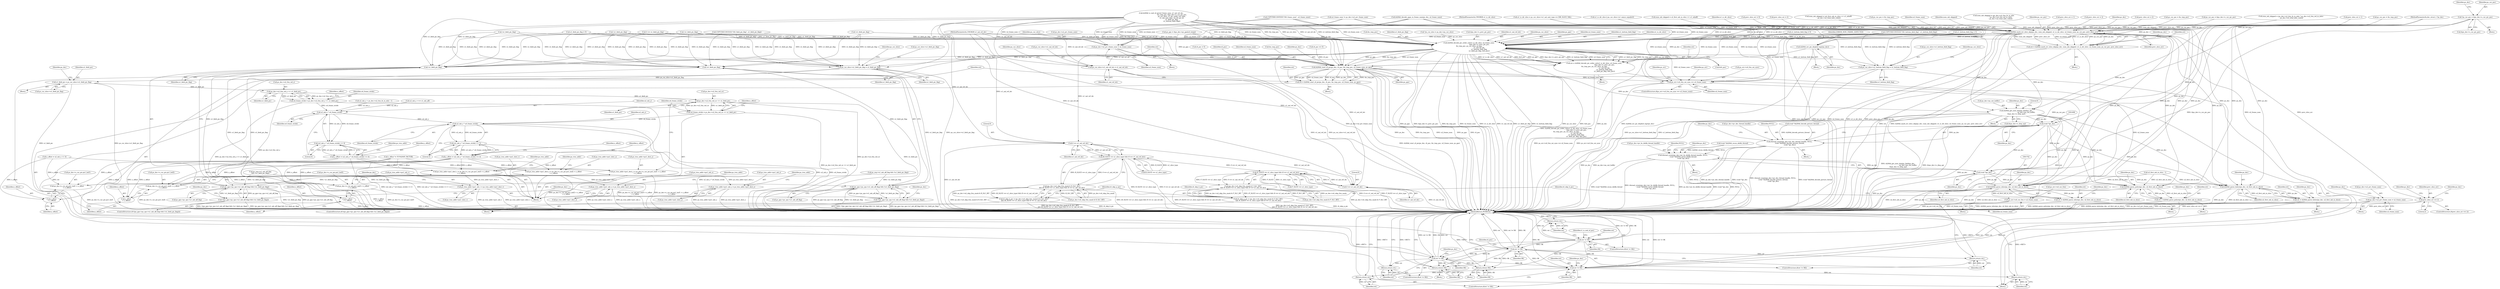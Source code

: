 digraph "0_Android_0b23c81c3dd9ec38f7e6806a3955fed1925541a0_2@pointer" {
"1000485" [label="(Call,*ps_cur_poc = &ps_dec->s_cur_pic_poc)"];
"1001161" [label="(Call,ih264d_mark_err_slice_skip(ps_dec, num_mb_skipped, u1_is_idr_slice, u2_frame_num, ps_cur_poc, prev_slice_err))"];
"1001159" [label="(Call,ret = ih264d_mark_err_slice_skip(ps_dec, num_mb_skipped, u1_is_idr_slice, u2_frame_num, ps_cur_poc, prev_slice_err))"];
"1001247" [label="(Call,ret != OK)"];
"1001250" [label="(Return,return ret;)"];
"1001418" [label="(Call,ret != OK)"];
"1001421" [label="(Return,return ret;)"];
"1001631" [label="(Call,ret != OK)"];
"1001634" [label="(Return,return ret;)"];
"1001882" [label="(Return,return OK;)"];
"1001899" [label="(Return,return OK;)"];
"1002527" [label="(Call,ret != OK)"];
"1002530" [label="(Return,return ret;)"];
"1002587" [label="(Return,return ret;)"];
"1001189" [label="(Call,ps_dec->u2_prv_frame_num = u2_frame_num)"];
"1001202" [label="(Call,prev_slice_err == 2)"];
"1001242" [label="(Call,ih264d_err_pic_dispbuf_mgr(ps_dec))"];
"1001295" [label="(Call,ps_dec->u2_prv_frame_num = u2_frame_num)"];
"1001401" [label="(Call,ih264d_decode_pic_order_cnt(u1_is_idr_slice, u2_frame_num,\n                                           &ps_dec->s_prev_pic_poc,\n &s_tmp_poc, ps_cur_slice, ps_pps,\n                                          u1_nal_ref_idc,\n                                          u1_bottom_field_flag,\n                                          u1_field_pic_flag, &i4_poc))"];
"1001399" [label="(Call,ret = ih264d_decode_pic_order_cnt(u1_is_idr_slice, u2_frame_num,\n                                           &ps_dec->s_prev_pic_poc,\n &s_tmp_poc, ps_cur_slice, ps_pps,\n                                          u1_nal_ref_idc,\n                                          u1_bottom_field_flag,\n                                          u1_field_pic_flag, &i4_poc))"];
"1001489" [label="(Call,ps_cur_slice->u1_field_pic_flag = u1_field_pic_flag)"];
"1001933" [label="(Call,u1_field_pic = ps_cur_slice->u1_field_pic_flag)"];
"1001994" [label="(Call,ps_dec->u2_frm_wd_y << u1_field_pic)"];
"1001992" [label="(Call,u4_frame_stride = ps_dec->u2_frm_wd_y << u1_field_pic)"];
"1002007" [label="(Call,u2_mb_y * u4_frame_stride)"];
"1002006" [label="(Call,(u2_mb_y * u4_frame_stride) << 4)"];
"1002004" [label="(Call,y_offset = (u2_mb_y * u4_frame_stride) << 4)"];
"1002011" [label="(Call,ps_trns_addr->pu1_dest_y = ps_dec->s_cur_pic.pu1_buf1 + x_offset\n + y_offset)"];
"1002070" [label="(Call,ps_trns_addr->pu1_mb_y = ps_trns_addr->pu1_dest_y)"];
"1002015" [label="(Call,ps_dec->s_cur_pic.pu1_buf1 + x_offset\n + y_offset)"];
"1002021" [label="(Call,x_offset\n + y_offset)"];
"1002037" [label="(Call,u2_mb_y * u4_frame_stride)"];
"1002036" [label="(Call,(u2_mb_y * u4_frame_stride) << 3)"];
"1002034" [label="(Call,y_offset = (u2_mb_y * u4_frame_stride) << 3)"];
"1002044" [label="(Call,ps_trns_addr->pu1_dest_u = ps_dec->s_cur_pic.pu1_buf2 + x_offset\n + y_offset)"];
"1002077" [label="(Call,ps_trns_addr->pu1_mb_u = ps_trns_addr->pu1_dest_u)"];
"1002048" [label="(Call,ps_dec->s_cur_pic.pu1_buf2 + x_offset\n + y_offset)"];
"1002054" [label="(Call,x_offset\n + y_offset)"];
"1002057" [label="(Call,ps_trns_addr->pu1_dest_v = ps_dec->s_cur_pic.pu1_buf3 + x_offset\n + y_offset)"];
"1002084" [label="(Call,ps_trns_addr->pu1_mb_v = ps_trns_addr->pu1_dest_v)"];
"1002061" [label="(Call,ps_dec->s_cur_pic.pu1_buf3 + x_offset\n + y_offset)"];
"1002067" [label="(Call,x_offset\n + y_offset)"];
"1002026" [label="(Call,ps_dec->u2_frm_wd_uv << u1_field_pic)"];
"1002024" [label="(Call,u4_frame_stride = ps_dec->u2_frm_wd_uv << u1_field_pic)"];
"1001494" [label="(Call,ps_cur_slice->u1_bottom_field_flag = u1_bottom_field_flag)"];
"1001521" [label="(Call,ps_cur_slice->u1_nal_ref_idc = u1_nal_ref_idc)"];
"1001587" [label="(Call,!u1_field_pic_flag)"];
"1001581" [label="(Call,(ps_pps->ps_sps->u1_mb_aff_flag) && (!u1_field_pic_flag))"];
"1001580" [label="(Call,!((ps_pps->ps_sps->u1_mb_aff_flag) && (!u1_field_pic_flag)))"];
"1001604" [label="(Call,!u1_field_pic_flag)"];
"1001598" [label="(Call,(ps_pps->ps_sps->u1_mb_aff_flag) && (!u1_field_pic_flag))"];
"1001597" [label="(Call,!((ps_pps->ps_sps->u1_mb_aff_flag) && (!u1_field_pic_flag)))"];
"1001623" [label="(Call,ih264d_start_of_pic(ps_dec, i4_poc, &s_tmp_poc, u2_frame_num, ps_pps))"];
"1001621" [label="(Call,ret = ih264d_start_of_pic(ps_dec, i4_poc, &s_tmp_poc, u2_frame_num, ps_pps))"];
"1001642" [label="(Call,ih264d_get_next_display_field(ps_dec,\n                                          ps_dec->ps_out_buffer,\n &(ps_dec->s_disp_op)))"];
"1001697" [label="(Call,(void *)ps_dec)"];
"1001689" [label="(Call,ithread_create(ps_dec->pv_dec_thread_handle, NULL,\n (void *)ih264d_decode_picture_thread,\n (void *)ps_dec))"];
"1001733" [label="(Call,ithread_create(ps_dec->pv_bs_deblk_thread_handle, NULL,\n (void *)ih264d_recon_deblk_thread,\n (void *)ps_dec))"];
"1001741" [label="(Call,(void *)ps_dec)"];
"1002431" [label="(Call,ih264d_parse_islice(ps_dec, u2_first_mb_in_slice))"];
"1002429" [label="(Call,ret = ih264d_parse_islice(ps_dec, u2_first_mb_in_slice))"];
"1002466" [label="(Call,ih264d_parse_pslice(ps_dec, u2_first_mb_in_slice))"];
"1002464" [label="(Call,ret = ih264d_parse_pslice(ps_dec, u2_first_mb_in_slice))"];
"1002500" [label="(Call,ih264d_parse_bslice(ps_dec, u2_first_mb_in_slice))"];
"1002498" [label="(Call,ret = ih264d_parse_bslice(ps_dec, u2_first_mb_in_slice))"];
"1001813" [label="(Call,ps_err->u4_frm_sei_sync == u2_frame_num)"];
"1001829" [label="(Call,ps_err->u4_cur_frm = u2_frame_num)"];
"1001849" [label="(Call,0 == u1_nal_ref_idc)"];
"1001845" [label="(Call,(B_SLICE == u1_slice_type) && (0 == u1_nal_ref_idc))"];
"1001839" [label="(Call,(ps_dec->u4_skip_frm_mask & B_SLC_BIT)\n && (B_SLICE == u1_slice_type) && (0 == u1_nal_ref_idc))"];
"1001837" [label="(Call,i4_skip_b_pic = (ps_dec->u4_skip_frm_mask & B_SLC_BIT)\n && (B_SLICE == u1_slice_type) && (0 == u1_nal_ref_idc))"];
"1001860" [label="(Call,(P_SLICE == u1_slice_type) && (0 == u1_nal_ref_idc))"];
"1001854" [label="(Call,(ps_dec->u4_skip_frm_mask & P_SLC_BIT)\n && (P_SLICE == u1_slice_type) && (0 == u1_nal_ref_idc))"];
"1001852" [label="(Call,i4_skip_p_pic = (ps_dec->u4_skip_frm_mask & P_SLC_BIT)\n && (P_SLICE == u1_slice_type) && (0 == u1_nal_ref_idc))"];
"1001864" [label="(Call,0 == u1_nal_ref_idc)"];
"1001813" [label="(Call,ps_err->u4_frm_sei_sync == u2_frame_num)"];
"1001982" [label="(Call,u2_mb_y > ps_dec->u2_frm_ht_in_mbs - 1)"];
"1001632" [label="(Identifier,ret)"];
"1001408" [label="(Call,&s_tmp_poc)"];
"1001159" [label="(Call,ret = ih264d_mark_err_slice_skip(ps_dec, num_mb_skipped, u1_is_idr_slice, u2_frame_num, ps_cur_poc, prev_slice_err))"];
"1002010" [label="(Literal,4)"];
"1002062" [label="(Call,ps_dec->s_cur_pic.pu1_buf3)"];
"1001734" [label="(Call,ps_dec->pv_bs_deblk_thread_handle)"];
"1001007" [label="(Call,ps_cur_poc = &ps_dec->s_cur_pic_poc)"];
"1001604" [label="(Call,!u1_field_pic_flag)"];
"1001737" [label="(Identifier,NULL)"];
"1001158" [label="(Block,)"];
"1001216" [label="(Identifier,ps_dec)"];
"1001412" [label="(Identifier,u1_nal_ref_idc)"];
"1001496" [label="(Identifier,ps_cur_slice)"];
"1001998" [label="(Identifier,u1_field_pic)"];
"1001598" [label="(Call,(ps_pps->ps_sps->u1_mb_aff_flag) && (!u1_field_pic_flag))"];
"1000464" [label="(Call,COPYTHECONTEXT(\"SH: frame_num\", u2_frame_num))"];
"1001933" [label="(Call,u1_field_pic = ps_cur_slice->u1_field_pic_flag)"];
"1001845" [label="(Call,(B_SLICE == u1_slice_type) && (0 == u1_nal_ref_idc))"];
"1002466" [label="(Call,ih264d_parse_pslice(ps_dec, u2_first_mb_in_slice))"];
"1002588" [label="(Identifier,ret)"];
"1002464" [label="(Call,ret = ih264d_parse_pslice(ps_dec, u2_first_mb_in_slice))"];
"1002526" [label="(ControlStructure,if(ret != OK))"];
"1002085" [label="(Call,ps_trns_addr->pu1_mb_v)"];
"1002027" [label="(Call,ps_dec->u2_frm_wd_uv)"];
"1001587" [label="(Call,!u1_field_pic_flag)"];
"1002094" [label="(Identifier,ps_dec)"];
"1001421" [label="(Return,return ret;)"];
"1000628" [label="(Call,COPYTHECONTEXT(\"SH: field_pic_flag\", u1_field_pic_flag))"];
"1001886" [label="(Block,)"];
"1000994" [label="(Call,num_mb_skipped = (ps_dec->u2_frm_ht_in_mbs * ps_dec->u2_frm_wd_in_mbs)\n - ps_dec->u2_total_mbs_coded)"];
"1000487" [label="(Call,&ps_dec->s_cur_pic_poc)"];
"1002529" [label="(Identifier,OK)"];
"1001031" [label="(Call,prev_slice_err = 1)"];
"1001410" [label="(Identifier,ps_cur_slice)"];
"1001089" [label="(Call,ps_seq->u1_mb_aff_flag\n && (!u1_field_pic_flag))"];
"1002068" [label="(Identifier,x_offset)"];
"1000176" [label="(Call,i4_poc = 0)"];
"1002421" [label="(Block,)"];
"1002471" [label="(Identifier,ps_dec)"];
"1001113" [label="(Call,ps_cur_poc = &s_tmp_poc)"];
"1001690" [label="(Call,ps_dec->pv_dec_thread_handle)"];
"1001830" [label="(Call,ps_err->u4_cur_frm)"];
"1000485" [label="(Call,*ps_cur_poc = &ps_dec->s_cur_pic_poc)"];
"1001883" [label="(Identifier,OK)"];
"1001972" [label="(Call,u2_mb_y <<= u1_mb_aff)"];
"1001034" [label="(Call,num_mb_skipped = u2_first_mb_in_slice << u1_mbaff)"];
"1001241" [label="(Block,)"];
"1002045" [label="(Call,ps_trns_addr->pu1_dest_u)"];
"1001164" [label="(Identifier,u1_is_idr_slice)"];
"1000895" [label="(Call,ih264d_is_end_of_pic(u2_frame_num, u1_nal_ref_idc,\n                                             &s_tmp_poc, &ps_dec->s_cur_pic_poc,\n                                            ps_cur_slice, u1_pic_order_cnt_type,\n                                            u1_nal_unit_type, u4_idr_pic_id,\n                                            u1_field_pic_flag,\n                                            u1_bottom_field_flag))"];
"1000928" [label="(Call,prev_slice_err = 0)"];
"1001623" [label="(Call,ih264d_start_of_pic(ps_dec, i4_poc, &s_tmp_poc, u2_frame_num, ps_pps))"];
"1002009" [label="(Identifier,u4_frame_stride)"];
"1001629" [label="(Identifier,ps_pps)"];
"1001865" [label="(Literal,0)"];
"1000158" [label="(Block,)"];
"1001864" [label="(Call,0 == u1_nal_ref_idc)"];
"1001097" [label="(Call,prev_slice_err = 2)"];
"1001588" [label="(Identifier,u1_field_pic_flag)"];
"1001625" [label="(Identifier,i4_poc)"];
"1001204" [label="(Literal,2)"];
"1002067" [label="(Call,x_offset\n + y_offset)"];
"1001174" [label="(Block,)"];
"1002039" [label="(Identifier,u4_frame_stride)"];
"1002528" [label="(Identifier,ret)"];
"1001131" [label="(Call,num_mb_skipped = (u2_first_mb_in_slice << u1_mbaff)\n - ps_dec->u2_total_mbs_coded)"];
"1000926" [label="(Call,!u1_field_pic_flag)"];
"1001253" [label="(Identifier,i1_is_end_of_poc)"];
"1001596" [label="(ControlStructure,if(!((ps_pps->ps_sps->u1_mb_aff_flag) && (!u1_field_pic_flag))))"];
"1001641" [label="(Block,)"];
"1001415" [label="(Call,&i4_poc)"];
"1002431" [label="(Call,ih264d_parse_islice(ps_dec, u2_first_mb_in_slice))"];
"1002026" [label="(Call,ps_dec->u2_frm_wd_uv << u1_field_pic)"];
"1001840" [label="(Call,ps_dec->u4_skip_frm_mask & B_SLC_BIT)"];
"1002502" [label="(Identifier,u2_first_mb_in_slice)"];
"1001995" [label="(Call,ps_dec->u2_frm_wd_y)"];
"1001854" [label="(Call,(ps_dec->u4_skip_frm_mask & P_SLC_BIT)\n && (P_SLICE == u1_slice_type) && (0 == u1_nal_ref_idc))"];
"1001093" [label="(Call,!u1_field_pic_flag)"];
"1000517" [label="(Call,u1_is_idr_slice || ps_cur_slice->u1_mmco_equalto5)"];
"1002498" [label="(Call,ret = ih264d_parse_bslice(ps_dec, u2_first_mb_in_slice))"];
"1001860" [label="(Call,(P_SLICE == u1_slice_type) && (0 == u1_nal_ref_idc))"];
"1001490" [label="(Call,ps_cur_slice->u1_field_pic_flag)"];
"1001243" [label="(Identifier,ps_dec)"];
"1001039" [label="(Call,ps_cur_poc = &s_tmp_poc)"];
"1002501" [label="(Identifier,ps_dec)"];
"1001597" [label="(Call,!((ps_pps->ps_sps->u1_mb_aff_flag) && (!u1_field_pic_flag)))"];
"1002086" [label="(Identifier,ps_trns_addr)"];
"1001528" [label="(Identifier,ps_cur_slice)"];
"1002527" [label="(Call,ret != OK)"];
"1001581" [label="(Call,(ps_pps->ps_sps->u1_mb_aff_flag) && (!u1_field_pic_flag))"];
"1001746" [label="(Identifier,ps_dec)"];
"1002011" [label="(Call,ps_trns_addr->pu1_dest_y = ps_dec->s_cur_pic.pu1_buf1 + x_offset\n + y_offset)"];
"1001522" [label="(Call,ps_cur_slice->u1_nal_ref_idc)"];
"1001425" [label="(Identifier,i4_poc)"];
"1002016" [label="(Call,ps_dec->s_cur_pic.pu1_buf1)"];
"1001165" [label="(Identifier,u2_frame_num)"];
"1001638" [label="(Identifier,ps_dec)"];
"1001302" [label="(Identifier,ps_cur_slice)"];
"1001247" [label="(Call,ret != OK)"];
"1002013" [label="(Identifier,ps_trns_addr)"];
"1002007" [label="(Call,u2_mb_y * u4_frame_stride)"];
"1002038" [label="(Identifier,u2_mb_y)"];
"1002023" [label="(Identifier,y_offset)"];
"1001743" [label="(Identifier,ps_dec)"];
"1002534" [label="(Identifier,ps_dec)"];
"1002022" [label="(Identifier,x_offset)"];
"1001994" [label="(Call,ps_dec->u2_frm_wd_y << u1_field_pic)"];
"1001163" [label="(Identifier,num_mb_skipped)"];
"1001296" [label="(Call,ps_dec->u2_prv_frame_num)"];
"1001495" [label="(Call,ps_cur_slice->u1_bottom_field_flag)"];
"1002084" [label="(Call,ps_trns_addr->pu1_mb_v = ps_trns_addr->pu1_dest_v)"];
"1001582" [label="(Call,ps_pps->ps_sps->u1_mb_aff_flag)"];
"1001608" [label="(Identifier,ps_dec)"];
"1002433" [label="(Identifier,u2_first_mb_in_slice)"];
"1002021" [label="(Call,x_offset\n + y_offset)"];
"1000422" [label="(Call,ps_pps = &ps_dec->ps_pps[u4_temp])"];
"1001613" [label="(Identifier,ps_dec)"];
"1001100" [label="(Call,num_mb_skipped = (ps_dec->u2_frm_ht_in_mbs\n                            * ps_dec->u2_frm_wd_in_mbs)\n                            - ps_dec->u2_total_mbs_coded)"];
"1001494" [label="(Call,ps_cur_slice->u1_bottom_field_flag = u1_bottom_field_flag)"];
"1002079" [label="(Identifier,ps_trns_addr)"];
"1002024" [label="(Call,u4_frame_stride = ps_dec->u2_frm_wd_uv << u1_field_pic)"];
"1002056" [label="(Identifier,y_offset)"];
"1002467" [label="(Identifier,ps_dec)"];
"1001201" [label="(ControlStructure,if(prev_slice_err == 2))"];
"1001203" [label="(Identifier,prev_slice_err)"];
"1001831" [label="(Identifier,ps_err)"];
"1001294" [label="(Block,)"];
"1000493" [label="(Identifier,ps_dec)"];
"1002587" [label="(Return,return ret;)"];
"1002005" [label="(Identifier,y_offset)"];
"1002055" [label="(Identifier,x_offset)"];
"1001899" [label="(Return,return OK;)"];
"1001693" [label="(Identifier,NULL)"];
"1001202" [label="(Call,prev_slice_err == 2)"];
"1001851" [label="(Identifier,u1_nal_ref_idc)"];
"1001738" [label="(Call,(void *)ih264d_recon_deblk_thread)"];
"1001833" [label="(Identifier,u2_frame_num)"];
"1001934" [label="(Identifier,u1_field_pic)"];
"1001249" [label="(Identifier,OK)"];
"1001498" [label="(Identifier,u1_bottom_field_flag)"];
"1001992" [label="(Call,u4_frame_stride = ps_dec->u2_frm_wd_y << u1_field_pic)"];
"1002430" [label="(Identifier,ret)"];
"1000940" [label="(Call,u2_frame_num != ps_dec->u2_prv_frame_num)"];
"1001411" [label="(Identifier,ps_pps)"];
"1000682" [label="(Call,0 == u1_field_pic_flag)"];
"1001245" [label="(Identifier,ERROR_NEW_FRAME_EXPECTED)"];
"1001489" [label="(Call,ps_cur_slice->u1_field_pic_flag = u1_field_pic_flag)"];
"1002071" [label="(Call,ps_trns_addr->pu1_mb_y)"];
"1001620" [label="(Block,)"];
"1001166" [label="(Identifier,ps_cur_poc)"];
"1001945" [label="(Identifier,ps_dec)"];
"1001398" [label="(Block,)"];
"1001850" [label="(Literal,0)"];
"1002530" [label="(Return,return ret;)"];
"1002081" [label="(Call,ps_trns_addr->pu1_dest_u)"];
"1001900" [label="(Identifier,OK)"];
"1001196" [label="(Identifier,ps_dec)"];
"1001694" [label="(Call,(void *)ih264d_decode_picture_thread)"];
"1002025" [label="(Identifier,u4_frame_stride)"];
"1001882" [label="(Return,return OK;)"];
"1001299" [label="(Identifier,u2_frame_num)"];
"1001418" [label="(Call,ret != OK)"];
"1001521" [label="(Call,ps_cur_slice->u1_nal_ref_idc = u1_nal_ref_idc)"];
"1001622" [label="(Identifier,ret)"];
"1002037" [label="(Call,u2_mb_y * u4_frame_stride)"];
"1002000" [label="(Identifier,x_offset)"];
"1000835" [label="(Call,!u1_field_pic_flag)"];
"1000969" [label="(Call,prev_slice_err = 1)"];
"1002032" [label="(Identifier,x_offset)"];
"1000486" [label="(Identifier,ps_cur_poc)"];
"1002004" [label="(Call,y_offset = (u2_mb_y * u4_frame_stride) << 4)"];
"1002070" [label="(Call,ps_trns_addr->pu1_mb_y = ps_trns_addr->pu1_dest_y)"];
"1001855" [label="(Call,ps_dec->u4_skip_frm_mask & P_SLC_BIT)"];
"1001702" [label="(Identifier,ps_dec)"];
"1001938" [label="(Block,)"];
"1001419" [label="(Identifier,ret)"];
"1000631" [label="(Call,u1_bottom_field_flag = 0)"];
"1002465" [label="(Identifier,ret)"];
"1001128" [label="(Call,prev_slice_err = 2)"];
"1001628" [label="(Identifier,u2_frame_num)"];
"1001162" [label="(Identifier,ps_dec)"];
"1001642" [label="(Call,ih264d_get_next_display_field(ps_dec,\n                                          ps_dec->ps_out_buffer,\n &(ps_dec->s_disp_op)))"];
"1001525" [label="(Identifier,u1_nal_ref_idc)"];
"1000974" [label="(Call,prev_slice_err = 2)"];
"1001242" [label="(Call,ih264d_err_pic_dispbuf_mgr(ps_dec))"];
"1001401" [label="(Call,ih264d_decode_pic_order_cnt(u1_is_idr_slice, u2_frame_num,\n                                           &ps_dec->s_prev_pic_poc,\n &s_tmp_poc, ps_cur_slice, ps_pps,\n                                          u1_nal_ref_idc,\n                                          u1_bottom_field_flag,\n                                          u1_field_pic_flag, &i4_poc))"];
"1002042" [label="(Identifier,x_offset)"];
"1002044" [label="(Call,ps_trns_addr->pu1_dest_u = ps_dec->s_cur_pic.pu1_buf2 + x_offset\n + y_offset)"];
"1001403" [label="(Identifier,u2_frame_num)"];
"1002036" [label="(Call,(u2_mb_y * u4_frame_stride) << 3)"];
"1001805" [label="(Block,)"];
"1001635" [label="(Identifier,ret)"];
"1002054" [label="(Call,x_offset\n + y_offset)"];
"1002490" [label="(Block,)"];
"1001834" [label="(Block,)"];
"1000156" [label="(MethodParameterIn,UWORD8 u1_nal_ref_idc)"];
"1001626" [label="(Call,&s_tmp_poc)"];
"1001853" [label="(Identifier,i4_skip_p_pic)"];
"1001624" [label="(Identifier,ps_dec)"];
"1001869" [label="(Block,)"];
"1001644" [label="(Call,ps_dec->ps_out_buffer)"];
"1001501" [label="(Identifier,ps_cur_slice)"];
"1001633" [label="(Identifier,OK)"];
"1001189" [label="(Call,ps_dec->u2_prv_frame_num = u2_frame_num)"];
"1000922" [label="(Call,ps_seq->u1_mb_aff_flag && (!u1_field_pic_flag))"];
"1001829" [label="(Call,ps_err->u4_cur_frm = u2_frame_num)"];
"1001171" [label="(Identifier,ps_dec)"];
"1002006" [label="(Call,(u2_mb_y * u4_frame_stride) << 4)"];
"1002035" [label="(Identifier,y_offset)"];
"1001422" [label="(Identifier,ret)"];
"1001580" [label="(Call,!((ps_pps->ps_sps->u1_mb_aff_flag) && (!u1_field_pic_flag)))"];
"1001605" [label="(Identifier,u1_field_pic_flag)"];
"1002505" [label="(Identifier,ps_dec)"];
"1001160" [label="(Identifier,ret)"];
"1001993" [label="(Identifier,u4_frame_stride)"];
"1002500" [label="(Call,ih264d_parse_bslice(ps_dec, u2_first_mb_in_slice))"];
"1001643" [label="(Identifier,ps_dec)"];
"1001634" [label="(Return,return ret;)"];
"1001727" [label="(Block,)"];
"1001868" [label="(Identifier,i4_skip_b_pic)"];
"1002078" [label="(Call,ps_trns_addr->pu1_mb_u)"];
"1001689" [label="(Call,ithread_create(ps_dec->pv_dec_thread_handle, NULL,\n (void *)ih264d_decode_picture_thread,\n (void *)ps_dec))"];
"1001413" [label="(Identifier,u1_bottom_field_flag)"];
"1000155" [label="(MethodParameterIn,UWORD8 u1_is_idr_slice)"];
"1001402" [label="(Identifier,u1_is_idr_slice)"];
"1002058" [label="(Call,ps_trns_addr->pu1_dest_v)"];
"1002069" [label="(Identifier,y_offset)"];
"1002429" [label="(Call,ret = ih264d_parse_islice(ps_dec, u2_first_mb_in_slice))"];
"1001999" [label="(Call,x_offset = u2_mb_x << 4)"];
"1002531" [label="(Identifier,ret)"];
"1002057" [label="(Call,ps_trns_addr->pu1_dest_v = ps_dec->s_cur_pic.pu1_buf3 + x_offset\n + y_offset)"];
"1001837" [label="(Call,i4_skip_b_pic = (ps_dec->u4_skip_frm_mask & B_SLC_BIT)\n && (B_SLICE == u1_slice_type) && (0 == u1_nal_ref_idc))"];
"1001161" [label="(Call,ih264d_mark_err_slice_skip(ps_dec, num_mb_skipped, u1_is_idr_slice, u2_frame_num, ps_cur_poc, prev_slice_err))"];
"1002499" [label="(Identifier,ret)"];
"1001420" [label="(Identifier,OK)"];
"1001013" [label="(Call,u1_is_idr_slice = ps_cur_slice->u1_nal_unit_type == IDR_SLICE_NAL)"];
"1002589" [label="(MethodReturn,WORD32)"];
"1001621" [label="(Call,ret = ih264d_start_of_pic(ps_dec, i4_poc, &s_tmp_poc, u2_frame_num, ps_pps))"];
"1001647" [label="(Call,&(ps_dec->s_disp_op))"];
"1001140" [label="(Call,ps_cur_poc = &s_tmp_poc)"];
"1001400" [label="(Identifier,ret)"];
"1000648" [label="(Call,COPYTHECONTEXT(\"SH: bottom_field_flag\", u1_bottom_field_flag))"];
"1001414" [label="(Identifier,u1_field_pic_flag)"];
"1002061" [label="(Call,ps_dec->s_cur_pic.pu1_buf3 + x_offset\n + y_offset)"];
"1001250" [label="(Return,return ret;)"];
"1000476" [label="(Block,)"];
"1002012" [label="(Call,ps_trns_addr->pu1_dest_y)"];
"1001699" [label="(Identifier,ps_dec)"];
"1001251" [label="(Identifier,ret)"];
"1001246" [label="(ControlStructure,if(ret != OK))"];
"1001631" [label="(Call,ret != OK)"];
"1002034" [label="(Call,y_offset = (u2_mb_y * u4_frame_stride) << 3)"];
"1001653" [label="(Literal,0)"];
"1001838" [label="(Identifier,i4_skip_b_pic)"];
"1000775" [label="(Call,!u1_field_pic_flag)"];
"1001935" [label="(Call,ps_cur_slice->u1_field_pic_flag)"];
"1000157" [label="(MethodParameterIn,dec_struct_t *ps_dec)"];
"1001167" [label="(Identifier,prev_slice_err)"];
"1002432" [label="(Identifier,ps_dec)"];
"1001821" [label="(Identifier,ps_err)"];
"1001861" [label="(Call,P_SLICE == u1_slice_type)"];
"1002468" [label="(Identifier,u2_first_mb_in_slice)"];
"1001435" [label="(Call,i4_poc == 0)"];
"1002088" [label="(Call,ps_trns_addr->pu1_dest_v)"];
"1001493" [label="(Identifier,u1_field_pic_flag)"];
"1002059" [label="(Identifier,ps_trns_addr)"];
"1000534" [label="(Call,ih264d_decode_gaps_in_frame_num(ps_dec, u2_frame_num))"];
"1001599" [label="(Call,ps_pps->ps_sps->u1_mb_aff_flag)"];
"1001733" [label="(Call,ithread_create(ps_dec->pv_bs_deblk_thread_handle, NULL,\n (void *)ih264d_recon_deblk_thread,\n (void *)ps_dec))"];
"1000662" [label="(Call,u1_field_pic_flag = 0)"];
"1001591" [label="(Identifier,ps_dec)"];
"1001812" [label="(ControlStructure,if(ps_err->u4_frm_sei_sync == u2_frame_num))"];
"1001630" [label="(ControlStructure,if(ret != OK))"];
"1000168" [label="(Call,*ps_cur_slice = ps_dec->ps_cur_slice)"];
"1002041" [label="(Call,x_offset *= YUV420SP_FACTOR)"];
"1002048" [label="(Call,ps_dec->s_cur_pic.pu1_buf2 + x_offset\n + y_offset)"];
"1001919" [label="(Block,)"];
"1001866" [label="(Identifier,u1_nal_ref_idc)"];
"1002049" [label="(Call,ps_dec->s_cur_pic.pu1_buf2)"];
"1002074" [label="(Call,ps_trns_addr->pu1_dest_y)"];
"1002030" [label="(Identifier,u1_field_pic)"];
"1002456" [label="(Block,)"];
"1001190" [label="(Call,ps_dec->u2_prv_frame_num)"];
"1001741" [label="(Call,(void *)ps_dec)"];
"1002015" [label="(Call,ps_dec->s_cur_pic.pu1_buf1 + x_offset\n + y_offset)"];
"1001208" [label="(Identifier,ps_dec)"];
"1000665" [label="(Call,u1_bottom_field_flag = 0)"];
"1002072" [label="(Identifier,ps_trns_addr)"];
"1002008" [label="(Identifier,u2_mb_y)"];
"1001697" [label="(Call,(void *)ps_dec)"];
"1002264" [label="(Call,u2_first_mb_in_slice - 1)"];
"1001852" [label="(Call,i4_skip_p_pic = (ps_dec->u4_skip_frm_mask & P_SLC_BIT)\n && (P_SLICE == u1_slice_type) && (0 == u1_nal_ref_idc))"];
"1001814" [label="(Call,ps_err->u4_frm_sei_sync)"];
"1002040" [label="(Literal,3)"];
"1001849" [label="(Call,0 == u1_nal_ref_idc)"];
"1002438" [label="(Identifier,ps_dec)"];
"1001295" [label="(Call,ps_dec->u2_prv_frame_num = u2_frame_num)"];
"1001817" [label="(Identifier,u2_frame_num)"];
"1001399" [label="(Call,ret = ih264d_decode_pic_order_cnt(u1_is_idr_slice, u2_frame_num,\n                                           &ps_dec->s_prev_pic_poc,\n &s_tmp_poc, ps_cur_slice, ps_pps,\n                                          u1_nal_ref_idc,\n                                          u1_bottom_field_flag,\n                                          u1_field_pic_flag, &i4_poc))"];
"1001193" [label="(Identifier,u2_frame_num)"];
"1001839" [label="(Call,(ps_dec->u4_skip_frm_mask & B_SLC_BIT)\n && (B_SLICE == u1_slice_type) && (0 == u1_nal_ref_idc))"];
"1001417" [label="(ControlStructure,if(ret != OK))"];
"1001688" [label="(Block,)"];
"1001248" [label="(Identifier,ret)"];
"1001404" [label="(Call,&ps_dec->s_prev_pic_poc)"];
"1002077" [label="(Call,ps_trns_addr->pu1_mb_u = ps_trns_addr->pu1_dest_u)"];
"1001579" [label="(ControlStructure,if(!((ps_pps->ps_sps->u1_mb_aff_flag) && (!u1_field_pic_flag))))"];
"1001846" [label="(Call,B_SLICE == u1_slice_type)"];
"1000485" -> "1000476"  [label="AST: "];
"1000485" -> "1000487"  [label="CFG: "];
"1000486" -> "1000485"  [label="AST: "];
"1000487" -> "1000485"  [label="AST: "];
"1000493" -> "1000485"  [label="CFG: "];
"1000485" -> "1002589"  [label="DDG: ps_cur_poc"];
"1000485" -> "1002589"  [label="DDG: &ps_dec->s_cur_pic_poc"];
"1000485" -> "1001161"  [label="DDG: ps_cur_poc"];
"1001161" -> "1001159"  [label="AST: "];
"1001161" -> "1001167"  [label="CFG: "];
"1001162" -> "1001161"  [label="AST: "];
"1001163" -> "1001161"  [label="AST: "];
"1001164" -> "1001161"  [label="AST: "];
"1001165" -> "1001161"  [label="AST: "];
"1001166" -> "1001161"  [label="AST: "];
"1001167" -> "1001161"  [label="AST: "];
"1001159" -> "1001161"  [label="CFG: "];
"1001161" -> "1002589"  [label="DDG: num_mb_skipped"];
"1001161" -> "1002589"  [label="DDG: ps_cur_poc"];
"1001161" -> "1002589"  [label="DDG: u2_frame_num"];
"1001161" -> "1002589"  [label="DDG: u1_is_idr_slice"];
"1001161" -> "1002589"  [label="DDG: prev_slice_err"];
"1001161" -> "1002589"  [label="DDG: ps_dec"];
"1001161" -> "1001159"  [label="DDG: num_mb_skipped"];
"1001161" -> "1001159"  [label="DDG: prev_slice_err"];
"1001161" -> "1001159"  [label="DDG: u2_frame_num"];
"1001161" -> "1001159"  [label="DDG: u1_is_idr_slice"];
"1001161" -> "1001159"  [label="DDG: ps_cur_poc"];
"1001161" -> "1001159"  [label="DDG: ps_dec"];
"1000534" -> "1001161"  [label="DDG: ps_dec"];
"1000534" -> "1001161"  [label="DDG: u2_frame_num"];
"1000157" -> "1001161"  [label="DDG: ps_dec"];
"1001034" -> "1001161"  [label="DDG: num_mb_skipped"];
"1001131" -> "1001161"  [label="DDG: num_mb_skipped"];
"1000994" -> "1001161"  [label="DDG: num_mb_skipped"];
"1001100" -> "1001161"  [label="DDG: num_mb_skipped"];
"1000517" -> "1001161"  [label="DDG: u1_is_idr_slice"];
"1001013" -> "1001161"  [label="DDG: u1_is_idr_slice"];
"1000155" -> "1001161"  [label="DDG: u1_is_idr_slice"];
"1000940" -> "1001161"  [label="DDG: u2_frame_num"];
"1000895" -> "1001161"  [label="DDG: u2_frame_num"];
"1000464" -> "1001161"  [label="DDG: u2_frame_num"];
"1001007" -> "1001161"  [label="DDG: ps_cur_poc"];
"1001140" -> "1001161"  [label="DDG: ps_cur_poc"];
"1001113" -> "1001161"  [label="DDG: ps_cur_poc"];
"1001039" -> "1001161"  [label="DDG: ps_cur_poc"];
"1001128" -> "1001161"  [label="DDG: prev_slice_err"];
"1001097" -> "1001161"  [label="DDG: prev_slice_err"];
"1001031" -> "1001161"  [label="DDG: prev_slice_err"];
"1000969" -> "1001161"  [label="DDG: prev_slice_err"];
"1000974" -> "1001161"  [label="DDG: prev_slice_err"];
"1000928" -> "1001161"  [label="DDG: prev_slice_err"];
"1001161" -> "1001189"  [label="DDG: u2_frame_num"];
"1001161" -> "1001202"  [label="DDG: prev_slice_err"];
"1001161" -> "1001242"  [label="DDG: ps_dec"];
"1001161" -> "1001295"  [label="DDG: u2_frame_num"];
"1001161" -> "1001401"  [label="DDG: u1_is_idr_slice"];
"1001161" -> "1001401"  [label="DDG: u2_frame_num"];
"1001161" -> "1001623"  [label="DDG: ps_dec"];
"1001161" -> "1001623"  [label="DDG: u2_frame_num"];
"1001161" -> "1001642"  [label="DDG: ps_dec"];
"1001161" -> "1001813"  [label="DDG: u2_frame_num"];
"1001161" -> "1002431"  [label="DDG: ps_dec"];
"1001161" -> "1002466"  [label="DDG: ps_dec"];
"1001161" -> "1002500"  [label="DDG: ps_dec"];
"1001159" -> "1001158"  [label="AST: "];
"1001160" -> "1001159"  [label="AST: "];
"1001171" -> "1001159"  [label="CFG: "];
"1001159" -> "1002589"  [label="DDG: ret"];
"1001159" -> "1002589"  [label="DDG: ih264d_mark_err_slice_skip(ps_dec, num_mb_skipped, u1_is_idr_slice, u2_frame_num, ps_cur_poc, prev_slice_err)"];
"1001159" -> "1001247"  [label="DDG: ret"];
"1001247" -> "1001246"  [label="AST: "];
"1001247" -> "1001249"  [label="CFG: "];
"1001248" -> "1001247"  [label="AST: "];
"1001249" -> "1001247"  [label="AST: "];
"1001251" -> "1001247"  [label="CFG: "];
"1001253" -> "1001247"  [label="CFG: "];
"1001247" -> "1002589"  [label="DDG: ret != OK"];
"1001247" -> "1002589"  [label="DDG: OK"];
"1001247" -> "1002589"  [label="DDG: ret"];
"1001247" -> "1001250"  [label="DDG: ret"];
"1001247" -> "1001418"  [label="DDG: OK"];
"1001247" -> "1001631"  [label="DDG: OK"];
"1001247" -> "1001882"  [label="DDG: OK"];
"1001247" -> "1001899"  [label="DDG: OK"];
"1001247" -> "1002527"  [label="DDG: OK"];
"1001250" -> "1001246"  [label="AST: "];
"1001250" -> "1001251"  [label="CFG: "];
"1001251" -> "1001250"  [label="AST: "];
"1002589" -> "1001250"  [label="CFG: "];
"1001250" -> "1002589"  [label="DDG: <RET>"];
"1001251" -> "1001250"  [label="DDG: ret"];
"1001418" -> "1001417"  [label="AST: "];
"1001418" -> "1001420"  [label="CFG: "];
"1001419" -> "1001418"  [label="AST: "];
"1001420" -> "1001418"  [label="AST: "];
"1001422" -> "1001418"  [label="CFG: "];
"1001425" -> "1001418"  [label="CFG: "];
"1001418" -> "1002589"  [label="DDG: ret"];
"1001418" -> "1002589"  [label="DDG: ret != OK"];
"1001418" -> "1002589"  [label="DDG: OK"];
"1001399" -> "1001418"  [label="DDG: ret"];
"1001418" -> "1001421"  [label="DDG: ret"];
"1001418" -> "1001631"  [label="DDG: OK"];
"1001418" -> "1001882"  [label="DDG: OK"];
"1001418" -> "1001899"  [label="DDG: OK"];
"1001418" -> "1002527"  [label="DDG: OK"];
"1001421" -> "1001417"  [label="AST: "];
"1001421" -> "1001422"  [label="CFG: "];
"1001422" -> "1001421"  [label="AST: "];
"1002589" -> "1001421"  [label="CFG: "];
"1001421" -> "1002589"  [label="DDG: <RET>"];
"1001422" -> "1001421"  [label="DDG: ret"];
"1001631" -> "1001630"  [label="AST: "];
"1001631" -> "1001633"  [label="CFG: "];
"1001632" -> "1001631"  [label="AST: "];
"1001633" -> "1001631"  [label="AST: "];
"1001635" -> "1001631"  [label="CFG: "];
"1001638" -> "1001631"  [label="CFG: "];
"1001631" -> "1002589"  [label="DDG: ret != OK"];
"1001631" -> "1002589"  [label="DDG: OK"];
"1001631" -> "1002589"  [label="DDG: ret"];
"1001621" -> "1001631"  [label="DDG: ret"];
"1001631" -> "1001634"  [label="DDG: ret"];
"1001631" -> "1001882"  [label="DDG: OK"];
"1001631" -> "1001899"  [label="DDG: OK"];
"1001631" -> "1002527"  [label="DDG: OK"];
"1001634" -> "1001630"  [label="AST: "];
"1001634" -> "1001635"  [label="CFG: "];
"1001635" -> "1001634"  [label="AST: "];
"1002589" -> "1001634"  [label="CFG: "];
"1001634" -> "1002589"  [label="DDG: <RET>"];
"1001635" -> "1001634"  [label="DDG: ret"];
"1001882" -> "1001869"  [label="AST: "];
"1001882" -> "1001883"  [label="CFG: "];
"1001883" -> "1001882"  [label="AST: "];
"1002589" -> "1001882"  [label="CFG: "];
"1001882" -> "1002589"  [label="DDG: <RET>"];
"1001883" -> "1001882"  [label="DDG: OK"];
"1001899" -> "1001886"  [label="AST: "];
"1001899" -> "1001900"  [label="CFG: "];
"1001900" -> "1001899"  [label="AST: "];
"1002589" -> "1001899"  [label="CFG: "];
"1001899" -> "1002589"  [label="DDG: <RET>"];
"1001900" -> "1001899"  [label="DDG: OK"];
"1002527" -> "1002526"  [label="AST: "];
"1002527" -> "1002529"  [label="CFG: "];
"1002528" -> "1002527"  [label="AST: "];
"1002529" -> "1002527"  [label="AST: "];
"1002531" -> "1002527"  [label="CFG: "];
"1002534" -> "1002527"  [label="CFG: "];
"1002527" -> "1002589"  [label="DDG: ret != OK"];
"1002527" -> "1002589"  [label="DDG: OK"];
"1002527" -> "1002589"  [label="DDG: ret"];
"1002498" -> "1002527"  [label="DDG: ret"];
"1002429" -> "1002527"  [label="DDG: ret"];
"1002464" -> "1002527"  [label="DDG: ret"];
"1002527" -> "1002530"  [label="DDG: ret"];
"1002527" -> "1002587"  [label="DDG: ret"];
"1002530" -> "1002526"  [label="AST: "];
"1002530" -> "1002531"  [label="CFG: "];
"1002531" -> "1002530"  [label="AST: "];
"1002589" -> "1002530"  [label="CFG: "];
"1002530" -> "1002589"  [label="DDG: <RET>"];
"1002531" -> "1002530"  [label="DDG: ret"];
"1002587" -> "1000158"  [label="AST: "];
"1002587" -> "1002588"  [label="CFG: "];
"1002588" -> "1002587"  [label="AST: "];
"1002589" -> "1002587"  [label="CFG: "];
"1002587" -> "1002589"  [label="DDG: <RET>"];
"1002588" -> "1002587"  [label="DDG: ret"];
"1001189" -> "1001174"  [label="AST: "];
"1001189" -> "1001193"  [label="CFG: "];
"1001190" -> "1001189"  [label="AST: "];
"1001193" -> "1001189"  [label="AST: "];
"1001196" -> "1001189"  [label="CFG: "];
"1001189" -> "1002589"  [label="DDG: ps_dec->u2_prv_frame_num"];
"1001189" -> "1002589"  [label="DDG: u2_frame_num"];
"1001202" -> "1001201"  [label="AST: "];
"1001202" -> "1001204"  [label="CFG: "];
"1001203" -> "1001202"  [label="AST: "];
"1001204" -> "1001202"  [label="AST: "];
"1001208" -> "1001202"  [label="CFG: "];
"1001216" -> "1001202"  [label="CFG: "];
"1001202" -> "1002589"  [label="DDG: prev_slice_err == 2"];
"1001202" -> "1002589"  [label="DDG: prev_slice_err"];
"1001242" -> "1001241"  [label="AST: "];
"1001242" -> "1001243"  [label="CFG: "];
"1001243" -> "1001242"  [label="AST: "];
"1001245" -> "1001242"  [label="CFG: "];
"1001242" -> "1002589"  [label="DDG: ps_dec"];
"1001242" -> "1002589"  [label="DDG: ih264d_err_pic_dispbuf_mgr(ps_dec)"];
"1000157" -> "1001242"  [label="DDG: ps_dec"];
"1001295" -> "1001294"  [label="AST: "];
"1001295" -> "1001299"  [label="CFG: "];
"1001296" -> "1001295"  [label="AST: "];
"1001299" -> "1001295"  [label="AST: "];
"1001302" -> "1001295"  [label="CFG: "];
"1001295" -> "1002589"  [label="DDG: ps_dec->u2_prv_frame_num"];
"1000940" -> "1001295"  [label="DDG: u2_frame_num"];
"1000534" -> "1001295"  [label="DDG: u2_frame_num"];
"1000895" -> "1001295"  [label="DDG: u2_frame_num"];
"1000464" -> "1001295"  [label="DDG: u2_frame_num"];
"1001401" -> "1001399"  [label="AST: "];
"1001401" -> "1001415"  [label="CFG: "];
"1001402" -> "1001401"  [label="AST: "];
"1001403" -> "1001401"  [label="AST: "];
"1001404" -> "1001401"  [label="AST: "];
"1001408" -> "1001401"  [label="AST: "];
"1001410" -> "1001401"  [label="AST: "];
"1001411" -> "1001401"  [label="AST: "];
"1001412" -> "1001401"  [label="AST: "];
"1001413" -> "1001401"  [label="AST: "];
"1001414" -> "1001401"  [label="AST: "];
"1001415" -> "1001401"  [label="AST: "];
"1001399" -> "1001401"  [label="CFG: "];
"1001401" -> "1002589"  [label="DDG: ps_cur_slice"];
"1001401" -> "1002589"  [label="DDG: &i4_poc"];
"1001401" -> "1002589"  [label="DDG: ps_pps"];
"1001401" -> "1002589"  [label="DDG: &ps_dec->s_prev_pic_poc"];
"1001401" -> "1002589"  [label="DDG: &s_tmp_poc"];
"1001401" -> "1002589"  [label="DDG: u2_frame_num"];
"1001401" -> "1002589"  [label="DDG: u1_is_idr_slice"];
"1001401" -> "1002589"  [label="DDG: u1_nal_ref_idc"];
"1001401" -> "1002589"  [label="DDG: u1_field_pic_flag"];
"1001401" -> "1002589"  [label="DDG: u1_bottom_field_flag"];
"1001401" -> "1001399"  [label="DDG: u1_field_pic_flag"];
"1001401" -> "1001399"  [label="DDG: &s_tmp_poc"];
"1001401" -> "1001399"  [label="DDG: ps_cur_slice"];
"1001401" -> "1001399"  [label="DDG: u1_is_idr_slice"];
"1001401" -> "1001399"  [label="DDG: u1_nal_ref_idc"];
"1001401" -> "1001399"  [label="DDG: &i4_poc"];
"1001401" -> "1001399"  [label="DDG: ps_pps"];
"1001401" -> "1001399"  [label="DDG: &ps_dec->s_prev_pic_poc"];
"1001401" -> "1001399"  [label="DDG: u1_bottom_field_flag"];
"1001401" -> "1001399"  [label="DDG: u2_frame_num"];
"1000517" -> "1001401"  [label="DDG: u1_is_idr_slice"];
"1001013" -> "1001401"  [label="DDG: u1_is_idr_slice"];
"1000155" -> "1001401"  [label="DDG: u1_is_idr_slice"];
"1000940" -> "1001401"  [label="DDG: u2_frame_num"];
"1000534" -> "1001401"  [label="DDG: u2_frame_num"];
"1000895" -> "1001401"  [label="DDG: u2_frame_num"];
"1000895" -> "1001401"  [label="DDG: &s_tmp_poc"];
"1000895" -> "1001401"  [label="DDG: ps_cur_slice"];
"1000895" -> "1001401"  [label="DDG: u1_nal_ref_idc"];
"1000895" -> "1001401"  [label="DDG: u1_bottom_field_flag"];
"1000895" -> "1001401"  [label="DDG: u1_field_pic_flag"];
"1000464" -> "1001401"  [label="DDG: u2_frame_num"];
"1000168" -> "1001401"  [label="DDG: ps_cur_slice"];
"1000422" -> "1001401"  [label="DDG: ps_pps"];
"1000156" -> "1001401"  [label="DDG: u1_nal_ref_idc"];
"1000648" -> "1001401"  [label="DDG: u1_bottom_field_flag"];
"1000631" -> "1001401"  [label="DDG: u1_bottom_field_flag"];
"1000665" -> "1001401"  [label="DDG: u1_bottom_field_flag"];
"1000628" -> "1001401"  [label="DDG: u1_field_pic_flag"];
"1000775" -> "1001401"  [label="DDG: u1_field_pic_flag"];
"1001093" -> "1001401"  [label="DDG: u1_field_pic_flag"];
"1000835" -> "1001401"  [label="DDG: u1_field_pic_flag"];
"1000682" -> "1001401"  [label="DDG: u1_field_pic_flag"];
"1000662" -> "1001401"  [label="DDG: u1_field_pic_flag"];
"1000926" -> "1001401"  [label="DDG: u1_field_pic_flag"];
"1001401" -> "1001489"  [label="DDG: u1_field_pic_flag"];
"1001401" -> "1001494"  [label="DDG: u1_bottom_field_flag"];
"1001401" -> "1001521"  [label="DDG: u1_nal_ref_idc"];
"1001401" -> "1001587"  [label="DDG: u1_field_pic_flag"];
"1001401" -> "1001604"  [label="DDG: u1_field_pic_flag"];
"1001401" -> "1001623"  [label="DDG: &s_tmp_poc"];
"1001401" -> "1001623"  [label="DDG: u2_frame_num"];
"1001401" -> "1001623"  [label="DDG: ps_pps"];
"1001401" -> "1001813"  [label="DDG: u2_frame_num"];
"1001401" -> "1001849"  [label="DDG: u1_nal_ref_idc"];
"1001401" -> "1001864"  [label="DDG: u1_nal_ref_idc"];
"1001399" -> "1001398"  [label="AST: "];
"1001400" -> "1001399"  [label="AST: "];
"1001419" -> "1001399"  [label="CFG: "];
"1001399" -> "1002589"  [label="DDG: ih264d_decode_pic_order_cnt(u1_is_idr_slice, u2_frame_num,\n                                           &ps_dec->s_prev_pic_poc,\n &s_tmp_poc, ps_cur_slice, ps_pps,\n                                          u1_nal_ref_idc,\n                                          u1_bottom_field_flag,\n                                          u1_field_pic_flag, &i4_poc)"];
"1001489" -> "1000158"  [label="AST: "];
"1001489" -> "1001493"  [label="CFG: "];
"1001490" -> "1001489"  [label="AST: "];
"1001493" -> "1001489"  [label="AST: "];
"1001496" -> "1001489"  [label="CFG: "];
"1001489" -> "1002589"  [label="DDG: u1_field_pic_flag"];
"1001489" -> "1002589"  [label="DDG: ps_cur_slice->u1_field_pic_flag"];
"1000628" -> "1001489"  [label="DDG: u1_field_pic_flag"];
"1000775" -> "1001489"  [label="DDG: u1_field_pic_flag"];
"1001093" -> "1001489"  [label="DDG: u1_field_pic_flag"];
"1000835" -> "1001489"  [label="DDG: u1_field_pic_flag"];
"1000682" -> "1001489"  [label="DDG: u1_field_pic_flag"];
"1000662" -> "1001489"  [label="DDG: u1_field_pic_flag"];
"1000926" -> "1001489"  [label="DDG: u1_field_pic_flag"];
"1000895" -> "1001489"  [label="DDG: u1_field_pic_flag"];
"1001489" -> "1001933"  [label="DDG: ps_cur_slice->u1_field_pic_flag"];
"1001933" -> "1001919"  [label="AST: "];
"1001933" -> "1001935"  [label="CFG: "];
"1001934" -> "1001933"  [label="AST: "];
"1001935" -> "1001933"  [label="AST: "];
"1001945" -> "1001933"  [label="CFG: "];
"1001933" -> "1002589"  [label="DDG: u1_field_pic"];
"1001933" -> "1002589"  [label="DDG: ps_cur_slice->u1_field_pic_flag"];
"1001933" -> "1001994"  [label="DDG: u1_field_pic"];
"1001994" -> "1001992"  [label="AST: "];
"1001994" -> "1001998"  [label="CFG: "];
"1001995" -> "1001994"  [label="AST: "];
"1001998" -> "1001994"  [label="AST: "];
"1001992" -> "1001994"  [label="CFG: "];
"1001994" -> "1002589"  [label="DDG: ps_dec->u2_frm_wd_y"];
"1001994" -> "1001992"  [label="DDG: ps_dec->u2_frm_wd_y"];
"1001994" -> "1001992"  [label="DDG: u1_field_pic"];
"1001994" -> "1002026"  [label="DDG: u1_field_pic"];
"1001992" -> "1001938"  [label="AST: "];
"1001993" -> "1001992"  [label="AST: "];
"1002000" -> "1001992"  [label="CFG: "];
"1001992" -> "1002589"  [label="DDG: ps_dec->u2_frm_wd_y << u1_field_pic"];
"1001992" -> "1002007"  [label="DDG: u4_frame_stride"];
"1002007" -> "1002006"  [label="AST: "];
"1002007" -> "1002009"  [label="CFG: "];
"1002008" -> "1002007"  [label="AST: "];
"1002009" -> "1002007"  [label="AST: "];
"1002010" -> "1002007"  [label="CFG: "];
"1002007" -> "1002006"  [label="DDG: u2_mb_y"];
"1002007" -> "1002006"  [label="DDG: u4_frame_stride"];
"1001982" -> "1002007"  [label="DDG: u2_mb_y"];
"1001972" -> "1002007"  [label="DDG: u2_mb_y"];
"1002007" -> "1002037"  [label="DDG: u2_mb_y"];
"1002006" -> "1002004"  [label="AST: "];
"1002006" -> "1002010"  [label="CFG: "];
"1002010" -> "1002006"  [label="AST: "];
"1002004" -> "1002006"  [label="CFG: "];
"1002006" -> "1002004"  [label="DDG: u2_mb_y * u4_frame_stride"];
"1002006" -> "1002004"  [label="DDG: 4"];
"1002004" -> "1001938"  [label="AST: "];
"1002005" -> "1002004"  [label="AST: "];
"1002013" -> "1002004"  [label="CFG: "];
"1002004" -> "1002589"  [label="DDG: (u2_mb_y * u4_frame_stride) << 4"];
"1002004" -> "1002011"  [label="DDG: y_offset"];
"1002004" -> "1002015"  [label="DDG: y_offset"];
"1002004" -> "1002021"  [label="DDG: y_offset"];
"1002011" -> "1001938"  [label="AST: "];
"1002011" -> "1002015"  [label="CFG: "];
"1002012" -> "1002011"  [label="AST: "];
"1002015" -> "1002011"  [label="AST: "];
"1002025" -> "1002011"  [label="CFG: "];
"1002011" -> "1002589"  [label="DDG: ps_dec->s_cur_pic.pu1_buf1 + x_offset\n + y_offset"];
"1001999" -> "1002011"  [label="DDG: x_offset"];
"1002011" -> "1002070"  [label="DDG: ps_trns_addr->pu1_dest_y"];
"1002070" -> "1001938"  [label="AST: "];
"1002070" -> "1002074"  [label="CFG: "];
"1002071" -> "1002070"  [label="AST: "];
"1002074" -> "1002070"  [label="AST: "];
"1002079" -> "1002070"  [label="CFG: "];
"1002070" -> "1002589"  [label="DDG: ps_trns_addr->pu1_mb_y"];
"1002070" -> "1002589"  [label="DDG: ps_trns_addr->pu1_dest_y"];
"1002015" -> "1002021"  [label="CFG: "];
"1002016" -> "1002015"  [label="AST: "];
"1002021" -> "1002015"  [label="AST: "];
"1002015" -> "1002589"  [label="DDG: ps_dec->s_cur_pic.pu1_buf1"];
"1001999" -> "1002015"  [label="DDG: x_offset"];
"1002021" -> "1002023"  [label="CFG: "];
"1002022" -> "1002021"  [label="AST: "];
"1002023" -> "1002021"  [label="AST: "];
"1001999" -> "1002021"  [label="DDG: x_offset"];
"1002037" -> "1002036"  [label="AST: "];
"1002037" -> "1002039"  [label="CFG: "];
"1002038" -> "1002037"  [label="AST: "];
"1002039" -> "1002037"  [label="AST: "];
"1002040" -> "1002037"  [label="CFG: "];
"1002037" -> "1002589"  [label="DDG: u2_mb_y"];
"1002037" -> "1002589"  [label="DDG: u4_frame_stride"];
"1002037" -> "1002036"  [label="DDG: u2_mb_y"];
"1002037" -> "1002036"  [label="DDG: u4_frame_stride"];
"1002024" -> "1002037"  [label="DDG: u4_frame_stride"];
"1002036" -> "1002034"  [label="AST: "];
"1002036" -> "1002040"  [label="CFG: "];
"1002040" -> "1002036"  [label="AST: "];
"1002034" -> "1002036"  [label="CFG: "];
"1002036" -> "1002589"  [label="DDG: u2_mb_y * u4_frame_stride"];
"1002036" -> "1002034"  [label="DDG: u2_mb_y * u4_frame_stride"];
"1002036" -> "1002034"  [label="DDG: 3"];
"1002034" -> "1001938"  [label="AST: "];
"1002035" -> "1002034"  [label="AST: "];
"1002042" -> "1002034"  [label="CFG: "];
"1002034" -> "1002589"  [label="DDG: (u2_mb_y * u4_frame_stride) << 3"];
"1002034" -> "1002044"  [label="DDG: y_offset"];
"1002034" -> "1002048"  [label="DDG: y_offset"];
"1002034" -> "1002054"  [label="DDG: y_offset"];
"1002034" -> "1002057"  [label="DDG: y_offset"];
"1002034" -> "1002061"  [label="DDG: y_offset"];
"1002034" -> "1002067"  [label="DDG: y_offset"];
"1002044" -> "1001938"  [label="AST: "];
"1002044" -> "1002048"  [label="CFG: "];
"1002045" -> "1002044"  [label="AST: "];
"1002048" -> "1002044"  [label="AST: "];
"1002059" -> "1002044"  [label="CFG: "];
"1002044" -> "1002589"  [label="DDG: ps_dec->s_cur_pic.pu1_buf2 + x_offset\n + y_offset"];
"1002041" -> "1002044"  [label="DDG: x_offset"];
"1002044" -> "1002077"  [label="DDG: ps_trns_addr->pu1_dest_u"];
"1002077" -> "1001938"  [label="AST: "];
"1002077" -> "1002081"  [label="CFG: "];
"1002078" -> "1002077"  [label="AST: "];
"1002081" -> "1002077"  [label="AST: "];
"1002086" -> "1002077"  [label="CFG: "];
"1002077" -> "1002589"  [label="DDG: ps_trns_addr->pu1_dest_u"];
"1002077" -> "1002589"  [label="DDG: ps_trns_addr->pu1_mb_u"];
"1002048" -> "1002054"  [label="CFG: "];
"1002049" -> "1002048"  [label="AST: "];
"1002054" -> "1002048"  [label="AST: "];
"1002048" -> "1002589"  [label="DDG: ps_dec->s_cur_pic.pu1_buf2"];
"1002041" -> "1002048"  [label="DDG: x_offset"];
"1002054" -> "1002056"  [label="CFG: "];
"1002055" -> "1002054"  [label="AST: "];
"1002056" -> "1002054"  [label="AST: "];
"1002041" -> "1002054"  [label="DDG: x_offset"];
"1002057" -> "1001938"  [label="AST: "];
"1002057" -> "1002061"  [label="CFG: "];
"1002058" -> "1002057"  [label="AST: "];
"1002061" -> "1002057"  [label="AST: "];
"1002072" -> "1002057"  [label="CFG: "];
"1002057" -> "1002589"  [label="DDG: ps_dec->s_cur_pic.pu1_buf3 + x_offset\n + y_offset"];
"1002041" -> "1002057"  [label="DDG: x_offset"];
"1002057" -> "1002084"  [label="DDG: ps_trns_addr->pu1_dest_v"];
"1002084" -> "1001938"  [label="AST: "];
"1002084" -> "1002088"  [label="CFG: "];
"1002085" -> "1002084"  [label="AST: "];
"1002088" -> "1002084"  [label="AST: "];
"1002094" -> "1002084"  [label="CFG: "];
"1002084" -> "1002589"  [label="DDG: ps_trns_addr->pu1_mb_v"];
"1002084" -> "1002589"  [label="DDG: ps_trns_addr->pu1_dest_v"];
"1002061" -> "1002067"  [label="CFG: "];
"1002062" -> "1002061"  [label="AST: "];
"1002067" -> "1002061"  [label="AST: "];
"1002061" -> "1002589"  [label="DDG: x_offset\n + y_offset"];
"1002061" -> "1002589"  [label="DDG: ps_dec->s_cur_pic.pu1_buf3"];
"1002041" -> "1002061"  [label="DDG: x_offset"];
"1002067" -> "1002069"  [label="CFG: "];
"1002068" -> "1002067"  [label="AST: "];
"1002069" -> "1002067"  [label="AST: "];
"1002067" -> "1002589"  [label="DDG: x_offset"];
"1002067" -> "1002589"  [label="DDG: y_offset"];
"1002041" -> "1002067"  [label="DDG: x_offset"];
"1002026" -> "1002024"  [label="AST: "];
"1002026" -> "1002030"  [label="CFG: "];
"1002027" -> "1002026"  [label="AST: "];
"1002030" -> "1002026"  [label="AST: "];
"1002024" -> "1002026"  [label="CFG: "];
"1002026" -> "1002589"  [label="DDG: u1_field_pic"];
"1002026" -> "1002589"  [label="DDG: ps_dec->u2_frm_wd_uv"];
"1002026" -> "1002024"  [label="DDG: ps_dec->u2_frm_wd_uv"];
"1002026" -> "1002024"  [label="DDG: u1_field_pic"];
"1002024" -> "1001938"  [label="AST: "];
"1002025" -> "1002024"  [label="AST: "];
"1002032" -> "1002024"  [label="CFG: "];
"1002024" -> "1002589"  [label="DDG: ps_dec->u2_frm_wd_uv << u1_field_pic"];
"1001494" -> "1000158"  [label="AST: "];
"1001494" -> "1001498"  [label="CFG: "];
"1001495" -> "1001494"  [label="AST: "];
"1001498" -> "1001494"  [label="AST: "];
"1001501" -> "1001494"  [label="CFG: "];
"1001494" -> "1002589"  [label="DDG: ps_cur_slice->u1_bottom_field_flag"];
"1001494" -> "1002589"  [label="DDG: u1_bottom_field_flag"];
"1000648" -> "1001494"  [label="DDG: u1_bottom_field_flag"];
"1000631" -> "1001494"  [label="DDG: u1_bottom_field_flag"];
"1000665" -> "1001494"  [label="DDG: u1_bottom_field_flag"];
"1000895" -> "1001494"  [label="DDG: u1_bottom_field_flag"];
"1001521" -> "1000158"  [label="AST: "];
"1001521" -> "1001525"  [label="CFG: "];
"1001522" -> "1001521"  [label="AST: "];
"1001525" -> "1001521"  [label="AST: "];
"1001528" -> "1001521"  [label="CFG: "];
"1001521" -> "1002589"  [label="DDG: u1_nal_ref_idc"];
"1001521" -> "1002589"  [label="DDG: ps_cur_slice->u1_nal_ref_idc"];
"1000895" -> "1001521"  [label="DDG: u1_nal_ref_idc"];
"1000156" -> "1001521"  [label="DDG: u1_nal_ref_idc"];
"1001587" -> "1001581"  [label="AST: "];
"1001587" -> "1001588"  [label="CFG: "];
"1001588" -> "1001587"  [label="AST: "];
"1001581" -> "1001587"  [label="CFG: "];
"1001587" -> "1002589"  [label="DDG: u1_field_pic_flag"];
"1001587" -> "1001581"  [label="DDG: u1_field_pic_flag"];
"1000628" -> "1001587"  [label="DDG: u1_field_pic_flag"];
"1000775" -> "1001587"  [label="DDG: u1_field_pic_flag"];
"1001093" -> "1001587"  [label="DDG: u1_field_pic_flag"];
"1000835" -> "1001587"  [label="DDG: u1_field_pic_flag"];
"1000682" -> "1001587"  [label="DDG: u1_field_pic_flag"];
"1000662" -> "1001587"  [label="DDG: u1_field_pic_flag"];
"1000926" -> "1001587"  [label="DDG: u1_field_pic_flag"];
"1000895" -> "1001587"  [label="DDG: u1_field_pic_flag"];
"1001581" -> "1001580"  [label="AST: "];
"1001581" -> "1001582"  [label="CFG: "];
"1001582" -> "1001581"  [label="AST: "];
"1001580" -> "1001581"  [label="CFG: "];
"1001581" -> "1002589"  [label="DDG: !u1_field_pic_flag"];
"1001581" -> "1002589"  [label="DDG: ps_pps->ps_sps->u1_mb_aff_flag"];
"1001581" -> "1001580"  [label="DDG: ps_pps->ps_sps->u1_mb_aff_flag"];
"1001581" -> "1001580"  [label="DDG: !u1_field_pic_flag"];
"1000922" -> "1001581"  [label="DDG: !u1_field_pic_flag"];
"1001089" -> "1001581"  [label="DDG: !u1_field_pic_flag"];
"1001580" -> "1001579"  [label="AST: "];
"1001591" -> "1001580"  [label="CFG: "];
"1001613" -> "1001580"  [label="CFG: "];
"1001580" -> "1002589"  [label="DDG: !((ps_pps->ps_sps->u1_mb_aff_flag) && (!u1_field_pic_flag))"];
"1001580" -> "1002589"  [label="DDG: (ps_pps->ps_sps->u1_mb_aff_flag) && (!u1_field_pic_flag)"];
"1001604" -> "1001598"  [label="AST: "];
"1001604" -> "1001605"  [label="CFG: "];
"1001605" -> "1001604"  [label="AST: "];
"1001598" -> "1001604"  [label="CFG: "];
"1001604" -> "1002589"  [label="DDG: u1_field_pic_flag"];
"1001604" -> "1001598"  [label="DDG: u1_field_pic_flag"];
"1000628" -> "1001604"  [label="DDG: u1_field_pic_flag"];
"1000775" -> "1001604"  [label="DDG: u1_field_pic_flag"];
"1001093" -> "1001604"  [label="DDG: u1_field_pic_flag"];
"1000835" -> "1001604"  [label="DDG: u1_field_pic_flag"];
"1000682" -> "1001604"  [label="DDG: u1_field_pic_flag"];
"1000662" -> "1001604"  [label="DDG: u1_field_pic_flag"];
"1000926" -> "1001604"  [label="DDG: u1_field_pic_flag"];
"1000895" -> "1001604"  [label="DDG: u1_field_pic_flag"];
"1001598" -> "1001597"  [label="AST: "];
"1001598" -> "1001599"  [label="CFG: "];
"1001599" -> "1001598"  [label="AST: "];
"1001597" -> "1001598"  [label="CFG: "];
"1001598" -> "1002589"  [label="DDG: ps_pps->ps_sps->u1_mb_aff_flag"];
"1001598" -> "1002589"  [label="DDG: !u1_field_pic_flag"];
"1001598" -> "1001597"  [label="DDG: ps_pps->ps_sps->u1_mb_aff_flag"];
"1001598" -> "1001597"  [label="DDG: !u1_field_pic_flag"];
"1000922" -> "1001598"  [label="DDG: !u1_field_pic_flag"];
"1001089" -> "1001598"  [label="DDG: !u1_field_pic_flag"];
"1001597" -> "1001596"  [label="AST: "];
"1001608" -> "1001597"  [label="CFG: "];
"1001613" -> "1001597"  [label="CFG: "];
"1001597" -> "1002589"  [label="DDG: !((ps_pps->ps_sps->u1_mb_aff_flag) && (!u1_field_pic_flag))"];
"1001597" -> "1002589"  [label="DDG: (ps_pps->ps_sps->u1_mb_aff_flag) && (!u1_field_pic_flag)"];
"1001623" -> "1001621"  [label="AST: "];
"1001623" -> "1001629"  [label="CFG: "];
"1001624" -> "1001623"  [label="AST: "];
"1001625" -> "1001623"  [label="AST: "];
"1001626" -> "1001623"  [label="AST: "];
"1001628" -> "1001623"  [label="AST: "];
"1001629" -> "1001623"  [label="AST: "];
"1001621" -> "1001623"  [label="CFG: "];
"1001623" -> "1002589"  [label="DDG: ps_dec"];
"1001623" -> "1002589"  [label="DDG: &s_tmp_poc"];
"1001623" -> "1002589"  [label="DDG: u2_frame_num"];
"1001623" -> "1002589"  [label="DDG: ps_pps"];
"1001623" -> "1002589"  [label="DDG: i4_poc"];
"1001623" -> "1001621"  [label="DDG: &s_tmp_poc"];
"1001623" -> "1001621"  [label="DDG: ps_pps"];
"1001623" -> "1001621"  [label="DDG: u2_frame_num"];
"1001623" -> "1001621"  [label="DDG: i4_poc"];
"1001623" -> "1001621"  [label="DDG: ps_dec"];
"1000534" -> "1001623"  [label="DDG: ps_dec"];
"1000534" -> "1001623"  [label="DDG: u2_frame_num"];
"1000157" -> "1001623"  [label="DDG: ps_dec"];
"1001435" -> "1001623"  [label="DDG: i4_poc"];
"1000176" -> "1001623"  [label="DDG: i4_poc"];
"1000895" -> "1001623"  [label="DDG: &s_tmp_poc"];
"1000895" -> "1001623"  [label="DDG: u2_frame_num"];
"1000940" -> "1001623"  [label="DDG: u2_frame_num"];
"1000464" -> "1001623"  [label="DDG: u2_frame_num"];
"1000422" -> "1001623"  [label="DDG: ps_pps"];
"1001623" -> "1001642"  [label="DDG: ps_dec"];
"1001623" -> "1001813"  [label="DDG: u2_frame_num"];
"1001621" -> "1001620"  [label="AST: "];
"1001622" -> "1001621"  [label="AST: "];
"1001632" -> "1001621"  [label="CFG: "];
"1001621" -> "1002589"  [label="DDG: ih264d_start_of_pic(ps_dec, i4_poc, &s_tmp_poc, u2_frame_num, ps_pps)"];
"1001642" -> "1001641"  [label="AST: "];
"1001642" -> "1001647"  [label="CFG: "];
"1001643" -> "1001642"  [label="AST: "];
"1001644" -> "1001642"  [label="AST: "];
"1001647" -> "1001642"  [label="AST: "];
"1001653" -> "1001642"  [label="CFG: "];
"1001642" -> "1002589"  [label="DDG: ps_dec"];
"1001642" -> "1002589"  [label="DDG: ps_dec->ps_out_buffer"];
"1001642" -> "1002589"  [label="DDG: ih264d_get_next_display_field(ps_dec,\n                                          ps_dec->ps_out_buffer,\n &(ps_dec->s_disp_op))"];
"1001642" -> "1002589"  [label="DDG: &(ps_dec->s_disp_op)"];
"1000534" -> "1001642"  [label="DDG: ps_dec"];
"1000157" -> "1001642"  [label="DDG: ps_dec"];
"1001642" -> "1001697"  [label="DDG: ps_dec"];
"1001642" -> "1001741"  [label="DDG: ps_dec"];
"1001642" -> "1002431"  [label="DDG: ps_dec"];
"1001642" -> "1002466"  [label="DDG: ps_dec"];
"1001642" -> "1002500"  [label="DDG: ps_dec"];
"1001697" -> "1001689"  [label="AST: "];
"1001697" -> "1001699"  [label="CFG: "];
"1001698" -> "1001697"  [label="AST: "];
"1001699" -> "1001697"  [label="AST: "];
"1001689" -> "1001697"  [label="CFG: "];
"1001697" -> "1002589"  [label="DDG: ps_dec"];
"1001697" -> "1001689"  [label="DDG: ps_dec"];
"1000157" -> "1001697"  [label="DDG: ps_dec"];
"1001697" -> "1001741"  [label="DDG: ps_dec"];
"1001697" -> "1002431"  [label="DDG: ps_dec"];
"1001697" -> "1002466"  [label="DDG: ps_dec"];
"1001697" -> "1002500"  [label="DDG: ps_dec"];
"1001689" -> "1001688"  [label="AST: "];
"1001690" -> "1001689"  [label="AST: "];
"1001693" -> "1001689"  [label="AST: "];
"1001694" -> "1001689"  [label="AST: "];
"1001702" -> "1001689"  [label="CFG: "];
"1001689" -> "1002589"  [label="DDG: NULL"];
"1001689" -> "1002589"  [label="DDG: ps_dec->pv_dec_thread_handle"];
"1001689" -> "1002589"  [label="DDG: (void *)ps_dec"];
"1001689" -> "1002589"  [label="DDG: ithread_create(ps_dec->pv_dec_thread_handle, NULL,\n (void *)ih264d_decode_picture_thread,\n (void *)ps_dec)"];
"1001689" -> "1002589"  [label="DDG: (void *)ih264d_decode_picture_thread"];
"1001694" -> "1001689"  [label="DDG: ih264d_decode_picture_thread"];
"1001689" -> "1001733"  [label="DDG: NULL"];
"1001733" -> "1001727"  [label="AST: "];
"1001733" -> "1001741"  [label="CFG: "];
"1001734" -> "1001733"  [label="AST: "];
"1001737" -> "1001733"  [label="AST: "];
"1001738" -> "1001733"  [label="AST: "];
"1001741" -> "1001733"  [label="AST: "];
"1001746" -> "1001733"  [label="CFG: "];
"1001733" -> "1002589"  [label="DDG: ps_dec->pv_bs_deblk_thread_handle"];
"1001733" -> "1002589"  [label="DDG: (void *)ps_dec"];
"1001733" -> "1002589"  [label="DDG: NULL"];
"1001733" -> "1002589"  [label="DDG: (void *)ih264d_recon_deblk_thread"];
"1001733" -> "1002589"  [label="DDG: ithread_create(ps_dec->pv_bs_deblk_thread_handle, NULL,\n (void *)ih264d_recon_deblk_thread,\n (void *)ps_dec)"];
"1001738" -> "1001733"  [label="DDG: ih264d_recon_deblk_thread"];
"1001741" -> "1001733"  [label="DDG: ps_dec"];
"1001741" -> "1001743"  [label="CFG: "];
"1001742" -> "1001741"  [label="AST: "];
"1001743" -> "1001741"  [label="AST: "];
"1001741" -> "1002589"  [label="DDG: ps_dec"];
"1000157" -> "1001741"  [label="DDG: ps_dec"];
"1001741" -> "1002431"  [label="DDG: ps_dec"];
"1001741" -> "1002466"  [label="DDG: ps_dec"];
"1001741" -> "1002500"  [label="DDG: ps_dec"];
"1002431" -> "1002429"  [label="AST: "];
"1002431" -> "1002433"  [label="CFG: "];
"1002432" -> "1002431"  [label="AST: "];
"1002433" -> "1002431"  [label="AST: "];
"1002429" -> "1002431"  [label="CFG: "];
"1002431" -> "1002589"  [label="DDG: ps_dec"];
"1002431" -> "1002589"  [label="DDG: u2_first_mb_in_slice"];
"1002431" -> "1002429"  [label="DDG: ps_dec"];
"1002431" -> "1002429"  [label="DDG: u2_first_mb_in_slice"];
"1000534" -> "1002431"  [label="DDG: ps_dec"];
"1000157" -> "1002431"  [label="DDG: ps_dec"];
"1002264" -> "1002431"  [label="DDG: u2_first_mb_in_slice"];
"1002429" -> "1002421"  [label="AST: "];
"1002430" -> "1002429"  [label="AST: "];
"1002438" -> "1002429"  [label="CFG: "];
"1002429" -> "1002589"  [label="DDG: ih264d_parse_islice(ps_dec, u2_first_mb_in_slice)"];
"1002466" -> "1002464"  [label="AST: "];
"1002466" -> "1002468"  [label="CFG: "];
"1002467" -> "1002466"  [label="AST: "];
"1002468" -> "1002466"  [label="AST: "];
"1002464" -> "1002466"  [label="CFG: "];
"1002466" -> "1002589"  [label="DDG: ps_dec"];
"1002466" -> "1002589"  [label="DDG: u2_first_mb_in_slice"];
"1002466" -> "1002464"  [label="DDG: ps_dec"];
"1002466" -> "1002464"  [label="DDG: u2_first_mb_in_slice"];
"1000534" -> "1002466"  [label="DDG: ps_dec"];
"1000157" -> "1002466"  [label="DDG: ps_dec"];
"1002264" -> "1002466"  [label="DDG: u2_first_mb_in_slice"];
"1002464" -> "1002456"  [label="AST: "];
"1002465" -> "1002464"  [label="AST: "];
"1002471" -> "1002464"  [label="CFG: "];
"1002464" -> "1002589"  [label="DDG: ih264d_parse_pslice(ps_dec, u2_first_mb_in_slice)"];
"1002500" -> "1002498"  [label="AST: "];
"1002500" -> "1002502"  [label="CFG: "];
"1002501" -> "1002500"  [label="AST: "];
"1002502" -> "1002500"  [label="AST: "];
"1002498" -> "1002500"  [label="CFG: "];
"1002500" -> "1002589"  [label="DDG: u2_first_mb_in_slice"];
"1002500" -> "1002589"  [label="DDG: ps_dec"];
"1002500" -> "1002498"  [label="DDG: ps_dec"];
"1002500" -> "1002498"  [label="DDG: u2_first_mb_in_slice"];
"1000534" -> "1002500"  [label="DDG: ps_dec"];
"1000157" -> "1002500"  [label="DDG: ps_dec"];
"1002264" -> "1002500"  [label="DDG: u2_first_mb_in_slice"];
"1002498" -> "1002490"  [label="AST: "];
"1002499" -> "1002498"  [label="AST: "];
"1002505" -> "1002498"  [label="CFG: "];
"1002498" -> "1002589"  [label="DDG: ih264d_parse_bslice(ps_dec, u2_first_mb_in_slice)"];
"1001813" -> "1001812"  [label="AST: "];
"1001813" -> "1001817"  [label="CFG: "];
"1001814" -> "1001813"  [label="AST: "];
"1001817" -> "1001813"  [label="AST: "];
"1001821" -> "1001813"  [label="CFG: "];
"1001831" -> "1001813"  [label="CFG: "];
"1001813" -> "1002589"  [label="DDG: ps_err->u4_frm_sei_sync == u2_frame_num"];
"1001813" -> "1002589"  [label="DDG: ps_err->u4_frm_sei_sync"];
"1000940" -> "1001813"  [label="DDG: u2_frame_num"];
"1000534" -> "1001813"  [label="DDG: u2_frame_num"];
"1000895" -> "1001813"  [label="DDG: u2_frame_num"];
"1000464" -> "1001813"  [label="DDG: u2_frame_num"];
"1001813" -> "1001829"  [label="DDG: u2_frame_num"];
"1001829" -> "1001805"  [label="AST: "];
"1001829" -> "1001833"  [label="CFG: "];
"1001830" -> "1001829"  [label="AST: "];
"1001833" -> "1001829"  [label="AST: "];
"1001838" -> "1001829"  [label="CFG: "];
"1001829" -> "1002589"  [label="DDG: ps_err->u4_cur_frm"];
"1001829" -> "1002589"  [label="DDG: u2_frame_num"];
"1001849" -> "1001845"  [label="AST: "];
"1001849" -> "1001851"  [label="CFG: "];
"1001850" -> "1001849"  [label="AST: "];
"1001851" -> "1001849"  [label="AST: "];
"1001845" -> "1001849"  [label="CFG: "];
"1001849" -> "1002589"  [label="DDG: u1_nal_ref_idc"];
"1001849" -> "1001845"  [label="DDG: 0"];
"1001849" -> "1001845"  [label="DDG: u1_nal_ref_idc"];
"1000156" -> "1001849"  [label="DDG: u1_nal_ref_idc"];
"1000895" -> "1001849"  [label="DDG: u1_nal_ref_idc"];
"1001849" -> "1001864"  [label="DDG: u1_nal_ref_idc"];
"1001845" -> "1001839"  [label="AST: "];
"1001845" -> "1001846"  [label="CFG: "];
"1001846" -> "1001845"  [label="AST: "];
"1001839" -> "1001845"  [label="CFG: "];
"1001845" -> "1002589"  [label="DDG: B_SLICE == u1_slice_type"];
"1001845" -> "1002589"  [label="DDG: 0 == u1_nal_ref_idc"];
"1001845" -> "1001839"  [label="DDG: B_SLICE == u1_slice_type"];
"1001845" -> "1001839"  [label="DDG: 0 == u1_nal_ref_idc"];
"1001846" -> "1001845"  [label="DDG: B_SLICE"];
"1001846" -> "1001845"  [label="DDG: u1_slice_type"];
"1001845" -> "1001860"  [label="DDG: 0 == u1_nal_ref_idc"];
"1001839" -> "1001837"  [label="AST: "];
"1001839" -> "1001840"  [label="CFG: "];
"1001840" -> "1001839"  [label="AST: "];
"1001837" -> "1001839"  [label="CFG: "];
"1001839" -> "1002589"  [label="DDG: (B_SLICE == u1_slice_type) && (0 == u1_nal_ref_idc)"];
"1001839" -> "1002589"  [label="DDG: ps_dec->u4_skip_frm_mask & B_SLC_BIT"];
"1001839" -> "1001837"  [label="DDG: ps_dec->u4_skip_frm_mask & B_SLC_BIT"];
"1001839" -> "1001837"  [label="DDG: (B_SLICE == u1_slice_type) && (0 == u1_nal_ref_idc)"];
"1001840" -> "1001839"  [label="DDG: ps_dec->u4_skip_frm_mask"];
"1001840" -> "1001839"  [label="DDG: B_SLC_BIT"];
"1001837" -> "1001834"  [label="AST: "];
"1001838" -> "1001837"  [label="AST: "];
"1001853" -> "1001837"  [label="CFG: "];
"1001837" -> "1002589"  [label="DDG: (ps_dec->u4_skip_frm_mask & B_SLC_BIT)\n && (B_SLICE == u1_slice_type) && (0 == u1_nal_ref_idc)"];
"1001837" -> "1002589"  [label="DDG: i4_skip_b_pic"];
"1001860" -> "1001854"  [label="AST: "];
"1001860" -> "1001861"  [label="CFG: "];
"1001860" -> "1001864"  [label="CFG: "];
"1001861" -> "1001860"  [label="AST: "];
"1001864" -> "1001860"  [label="AST: "];
"1001854" -> "1001860"  [label="CFG: "];
"1001860" -> "1002589"  [label="DDG: 0 == u1_nal_ref_idc"];
"1001860" -> "1002589"  [label="DDG: P_SLICE == u1_slice_type"];
"1001860" -> "1001854"  [label="DDG: P_SLICE == u1_slice_type"];
"1001860" -> "1001854"  [label="DDG: 0 == u1_nal_ref_idc"];
"1001861" -> "1001860"  [label="DDG: P_SLICE"];
"1001861" -> "1001860"  [label="DDG: u1_slice_type"];
"1001864" -> "1001860"  [label="DDG: 0"];
"1001864" -> "1001860"  [label="DDG: u1_nal_ref_idc"];
"1001854" -> "1001852"  [label="AST: "];
"1001854" -> "1001855"  [label="CFG: "];
"1001855" -> "1001854"  [label="AST: "];
"1001852" -> "1001854"  [label="CFG: "];
"1001854" -> "1002589"  [label="DDG: ps_dec->u4_skip_frm_mask & P_SLC_BIT"];
"1001854" -> "1002589"  [label="DDG: (P_SLICE == u1_slice_type) && (0 == u1_nal_ref_idc)"];
"1001854" -> "1001852"  [label="DDG: ps_dec->u4_skip_frm_mask & P_SLC_BIT"];
"1001854" -> "1001852"  [label="DDG: (P_SLICE == u1_slice_type) && (0 == u1_nal_ref_idc)"];
"1001855" -> "1001854"  [label="DDG: ps_dec->u4_skip_frm_mask"];
"1001855" -> "1001854"  [label="DDG: P_SLC_BIT"];
"1001852" -> "1001834"  [label="AST: "];
"1001853" -> "1001852"  [label="AST: "];
"1001868" -> "1001852"  [label="CFG: "];
"1001852" -> "1002589"  [label="DDG: (ps_dec->u4_skip_frm_mask & P_SLC_BIT)\n && (P_SLICE == u1_slice_type) && (0 == u1_nal_ref_idc)"];
"1001852" -> "1002589"  [label="DDG: i4_skip_p_pic"];
"1001864" -> "1001866"  [label="CFG: "];
"1001865" -> "1001864"  [label="AST: "];
"1001866" -> "1001864"  [label="AST: "];
"1001864" -> "1002589"  [label="DDG: u1_nal_ref_idc"];
"1000156" -> "1001864"  [label="DDG: u1_nal_ref_idc"];
"1000895" -> "1001864"  [label="DDG: u1_nal_ref_idc"];
}
